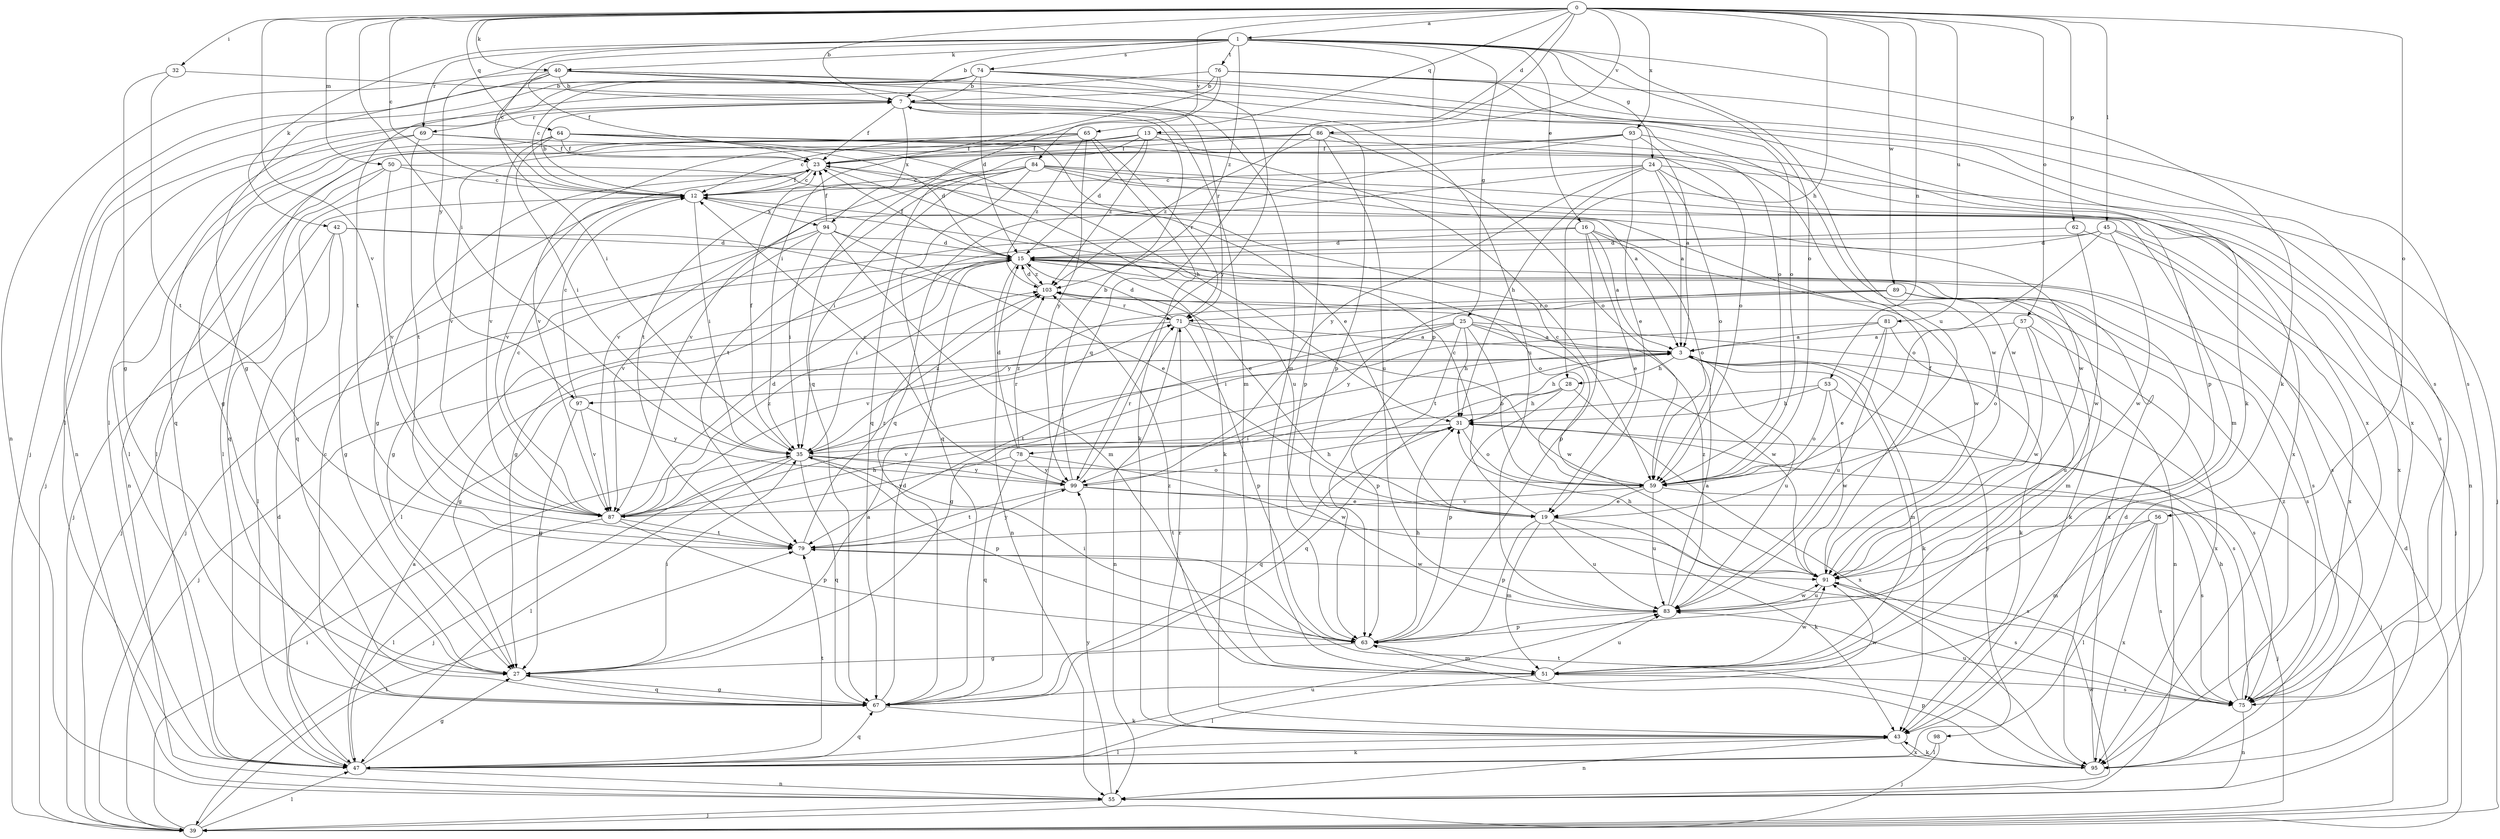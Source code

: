 strict digraph  {
0;
1;
3;
7;
12;
13;
15;
16;
19;
23;
24;
25;
27;
28;
31;
32;
35;
39;
40;
42;
43;
45;
47;
50;
51;
53;
55;
56;
57;
59;
62;
63;
64;
65;
67;
69;
71;
74;
75;
76;
78;
79;
81;
83;
84;
86;
87;
89;
91;
93;
94;
95;
97;
98;
99;
103;
0 -> 1  [label=a];
0 -> 7  [label=b];
0 -> 12  [label=c];
0 -> 13  [label=d];
0 -> 28  [label=h];
0 -> 32  [label=i];
0 -> 35  [label=i];
0 -> 40  [label=k];
0 -> 45  [label=l];
0 -> 50  [label=m];
0 -> 53  [label=n];
0 -> 56  [label=o];
0 -> 57  [label=o];
0 -> 62  [label=p];
0 -> 64  [label=q];
0 -> 65  [label=q];
0 -> 67  [label=q];
0 -> 81  [label=u];
0 -> 84  [label=v];
0 -> 86  [label=v];
0 -> 87  [label=v];
0 -> 89  [label=w];
0 -> 93  [label=x];
1 -> 7  [label=b];
1 -> 12  [label=c];
1 -> 16  [label=e];
1 -> 24  [label=g];
1 -> 25  [label=g];
1 -> 40  [label=k];
1 -> 42  [label=k];
1 -> 43  [label=k];
1 -> 59  [label=o];
1 -> 63  [label=p];
1 -> 69  [label=r];
1 -> 74  [label=s];
1 -> 76  [label=t];
1 -> 83  [label=u];
1 -> 97  [label=y];
1 -> 103  [label=z];
3 -> 28  [label=h];
3 -> 31  [label=h];
3 -> 43  [label=k];
3 -> 51  [label=m];
3 -> 75  [label=s];
3 -> 78  [label=t];
3 -> 83  [label=u];
3 -> 97  [label=y];
3 -> 98  [label=y];
7 -> 23  [label=f];
7 -> 51  [label=m];
7 -> 55  [label=n];
7 -> 63  [label=p];
7 -> 69  [label=r];
7 -> 83  [label=u];
7 -> 94  [label=x];
12 -> 7  [label=b];
12 -> 23  [label=f];
12 -> 35  [label=i];
12 -> 39  [label=j];
12 -> 94  [label=x];
13 -> 15  [label=d];
13 -> 23  [label=f];
13 -> 47  [label=l];
13 -> 59  [label=o];
13 -> 63  [label=p];
13 -> 67  [label=q];
13 -> 87  [label=v];
13 -> 103  [label=z];
15 -> 23  [label=f];
15 -> 35  [label=i];
15 -> 47  [label=l];
15 -> 55  [label=n];
15 -> 59  [label=o];
15 -> 75  [label=s];
15 -> 95  [label=x];
15 -> 103  [label=z];
16 -> 3  [label=a];
16 -> 15  [label=d];
16 -> 19  [label=e];
16 -> 27  [label=g];
16 -> 59  [label=o];
16 -> 63  [label=p];
16 -> 91  [label=w];
19 -> 12  [label=c];
19 -> 43  [label=k];
19 -> 51  [label=m];
19 -> 63  [label=p];
19 -> 75  [label=s];
19 -> 83  [label=u];
23 -> 12  [label=c];
23 -> 27  [label=g];
23 -> 43  [label=k];
23 -> 67  [label=q];
23 -> 83  [label=u];
23 -> 87  [label=v];
24 -> 3  [label=a];
24 -> 12  [label=c];
24 -> 31  [label=h];
24 -> 39  [label=j];
24 -> 55  [label=n];
24 -> 59  [label=o];
24 -> 87  [label=v];
24 -> 99  [label=y];
25 -> 3  [label=a];
25 -> 27  [label=g];
25 -> 31  [label=h];
25 -> 35  [label=i];
25 -> 55  [label=n];
25 -> 59  [label=o];
25 -> 63  [label=p];
25 -> 79  [label=t];
25 -> 91  [label=w];
27 -> 3  [label=a];
27 -> 35  [label=i];
27 -> 67  [label=q];
28 -> 31  [label=h];
28 -> 63  [label=p];
28 -> 67  [label=q];
28 -> 95  [label=x];
31 -> 35  [label=i];
31 -> 39  [label=j];
31 -> 59  [label=o];
31 -> 67  [label=q];
32 -> 7  [label=b];
32 -> 27  [label=g];
32 -> 79  [label=t];
35 -> 23  [label=f];
35 -> 39  [label=j];
35 -> 47  [label=l];
35 -> 59  [label=o];
35 -> 63  [label=p];
35 -> 67  [label=q];
35 -> 71  [label=r];
35 -> 99  [label=y];
35 -> 103  [label=z];
39 -> 15  [label=d];
39 -> 35  [label=i];
39 -> 47  [label=l];
39 -> 79  [label=t];
40 -> 7  [label=b];
40 -> 23  [label=f];
40 -> 27  [label=g];
40 -> 35  [label=i];
40 -> 51  [label=m];
40 -> 55  [label=n];
40 -> 59  [label=o];
40 -> 71  [label=r];
40 -> 75  [label=s];
42 -> 15  [label=d];
42 -> 19  [label=e];
42 -> 27  [label=g];
42 -> 39  [label=j];
42 -> 47  [label=l];
43 -> 47  [label=l];
43 -> 55  [label=n];
43 -> 71  [label=r];
43 -> 95  [label=x];
45 -> 15  [label=d];
45 -> 27  [label=g];
45 -> 39  [label=j];
45 -> 59  [label=o];
45 -> 91  [label=w];
45 -> 95  [label=x];
47 -> 3  [label=a];
47 -> 15  [label=d];
47 -> 27  [label=g];
47 -> 43  [label=k];
47 -> 55  [label=n];
47 -> 67  [label=q];
47 -> 79  [label=t];
47 -> 83  [label=u];
50 -> 3  [label=a];
50 -> 12  [label=c];
50 -> 55  [label=n];
50 -> 67  [label=q];
50 -> 87  [label=v];
51 -> 47  [label=l];
51 -> 75  [label=s];
51 -> 83  [label=u];
51 -> 91  [label=w];
51 -> 103  [label=z];
53 -> 31  [label=h];
53 -> 59  [label=o];
53 -> 75  [label=s];
53 -> 87  [label=v];
53 -> 91  [label=w];
55 -> 39  [label=j];
55 -> 91  [label=w];
55 -> 99  [label=y];
56 -> 47  [label=l];
56 -> 51  [label=m];
56 -> 75  [label=s];
56 -> 79  [label=t];
56 -> 95  [label=x];
57 -> 3  [label=a];
57 -> 59  [label=o];
57 -> 83  [label=u];
57 -> 91  [label=w];
57 -> 95  [label=x];
59 -> 12  [label=c];
59 -> 19  [label=e];
59 -> 39  [label=j];
59 -> 83  [label=u];
59 -> 87  [label=v];
62 -> 15  [label=d];
62 -> 75  [label=s];
62 -> 91  [label=w];
63 -> 27  [label=g];
63 -> 31  [label=h];
63 -> 35  [label=i];
63 -> 51  [label=m];
64 -> 15  [label=d];
64 -> 19  [label=e];
64 -> 23  [label=f];
64 -> 31  [label=h];
64 -> 35  [label=i];
64 -> 47  [label=l];
64 -> 59  [label=o];
64 -> 87  [label=v];
65 -> 12  [label=c];
65 -> 23  [label=f];
65 -> 27  [label=g];
65 -> 43  [label=k];
65 -> 71  [label=r];
65 -> 99  [label=y];
65 -> 103  [label=z];
67 -> 12  [label=c];
67 -> 15  [label=d];
67 -> 27  [label=g];
67 -> 43  [label=k];
67 -> 91  [label=w];
69 -> 23  [label=f];
69 -> 39  [label=j];
69 -> 67  [label=q];
69 -> 79  [label=t];
69 -> 91  [label=w];
71 -> 3  [label=a];
71 -> 15  [label=d];
71 -> 39  [label=j];
71 -> 55  [label=n];
71 -> 63  [label=p];
71 -> 91  [label=w];
74 -> 7  [label=b];
74 -> 12  [label=c];
74 -> 15  [label=d];
74 -> 39  [label=j];
74 -> 47  [label=l];
74 -> 59  [label=o];
74 -> 79  [label=t];
74 -> 95  [label=x];
74 -> 99  [label=y];
75 -> 31  [label=h];
75 -> 55  [label=n];
75 -> 83  [label=u];
75 -> 103  [label=z];
76 -> 7  [label=b];
76 -> 35  [label=i];
76 -> 43  [label=k];
76 -> 47  [label=l];
76 -> 67  [label=q];
76 -> 75  [label=s];
76 -> 95  [label=x];
78 -> 15  [label=d];
78 -> 67  [label=q];
78 -> 87  [label=v];
78 -> 91  [label=w];
78 -> 99  [label=y];
78 -> 103  [label=z];
79 -> 91  [label=w];
79 -> 99  [label=y];
79 -> 103  [label=z];
81 -> 3  [label=a];
81 -> 19  [label=e];
81 -> 27  [label=g];
81 -> 43  [label=k];
81 -> 83  [label=u];
83 -> 3  [label=a];
83 -> 63  [label=p];
83 -> 91  [label=w];
83 -> 103  [label=z];
84 -> 12  [label=c];
84 -> 35  [label=i];
84 -> 51  [label=m];
84 -> 67  [label=q];
84 -> 75  [label=s];
84 -> 79  [label=t];
84 -> 87  [label=v];
84 -> 91  [label=w];
84 -> 95  [label=x];
86 -> 23  [label=f];
86 -> 47  [label=l];
86 -> 59  [label=o];
86 -> 63  [label=p];
86 -> 83  [label=u];
86 -> 87  [label=v];
86 -> 95  [label=x];
86 -> 103  [label=z];
87 -> 12  [label=c];
87 -> 15  [label=d];
87 -> 31  [label=h];
87 -> 47  [label=l];
87 -> 63  [label=p];
87 -> 79  [label=t];
87 -> 103  [label=z];
89 -> 43  [label=k];
89 -> 51  [label=m];
89 -> 71  [label=r];
89 -> 75  [label=s];
89 -> 87  [label=v];
89 -> 99  [label=y];
91 -> 23  [label=f];
91 -> 31  [label=h];
91 -> 75  [label=s];
91 -> 83  [label=u];
93 -> 3  [label=a];
93 -> 19  [label=e];
93 -> 23  [label=f];
93 -> 67  [label=q];
93 -> 79  [label=t];
93 -> 91  [label=w];
94 -> 15  [label=d];
94 -> 19  [label=e];
94 -> 23  [label=f];
94 -> 35  [label=i];
94 -> 39  [label=j];
94 -> 51  [label=m];
94 -> 87  [label=v];
95 -> 15  [label=d];
95 -> 43  [label=k];
95 -> 63  [label=p];
95 -> 79  [label=t];
97 -> 12  [label=c];
97 -> 27  [label=g];
97 -> 87  [label=v];
97 -> 99  [label=y];
98 -> 39  [label=j];
98 -> 47  [label=l];
99 -> 7  [label=b];
99 -> 12  [label=c];
99 -> 19  [label=e];
99 -> 31  [label=h];
99 -> 71  [label=r];
99 -> 75  [label=s];
99 -> 79  [label=t];
103 -> 15  [label=d];
103 -> 71  [label=r];
}
